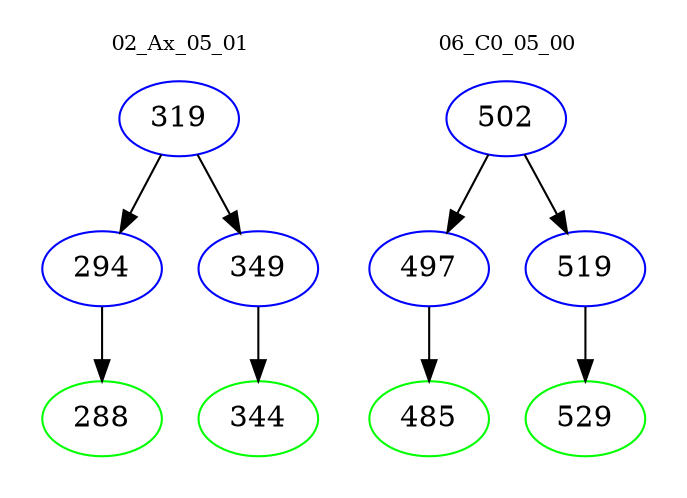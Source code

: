 digraph{
subgraph cluster_0 {
color = white
label = "02_Ax_05_01";
fontsize=10;
T0_319 [label="319", color="blue"]
T0_319 -> T0_294 [color="black"]
T0_294 [label="294", color="blue"]
T0_294 -> T0_288 [color="black"]
T0_288 [label="288", color="green"]
T0_319 -> T0_349 [color="black"]
T0_349 [label="349", color="blue"]
T0_349 -> T0_344 [color="black"]
T0_344 [label="344", color="green"]
}
subgraph cluster_1 {
color = white
label = "06_C0_05_00";
fontsize=10;
T1_502 [label="502", color="blue"]
T1_502 -> T1_497 [color="black"]
T1_497 [label="497", color="blue"]
T1_497 -> T1_485 [color="black"]
T1_485 [label="485", color="green"]
T1_502 -> T1_519 [color="black"]
T1_519 [label="519", color="blue"]
T1_519 -> T1_529 [color="black"]
T1_529 [label="529", color="green"]
}
}

